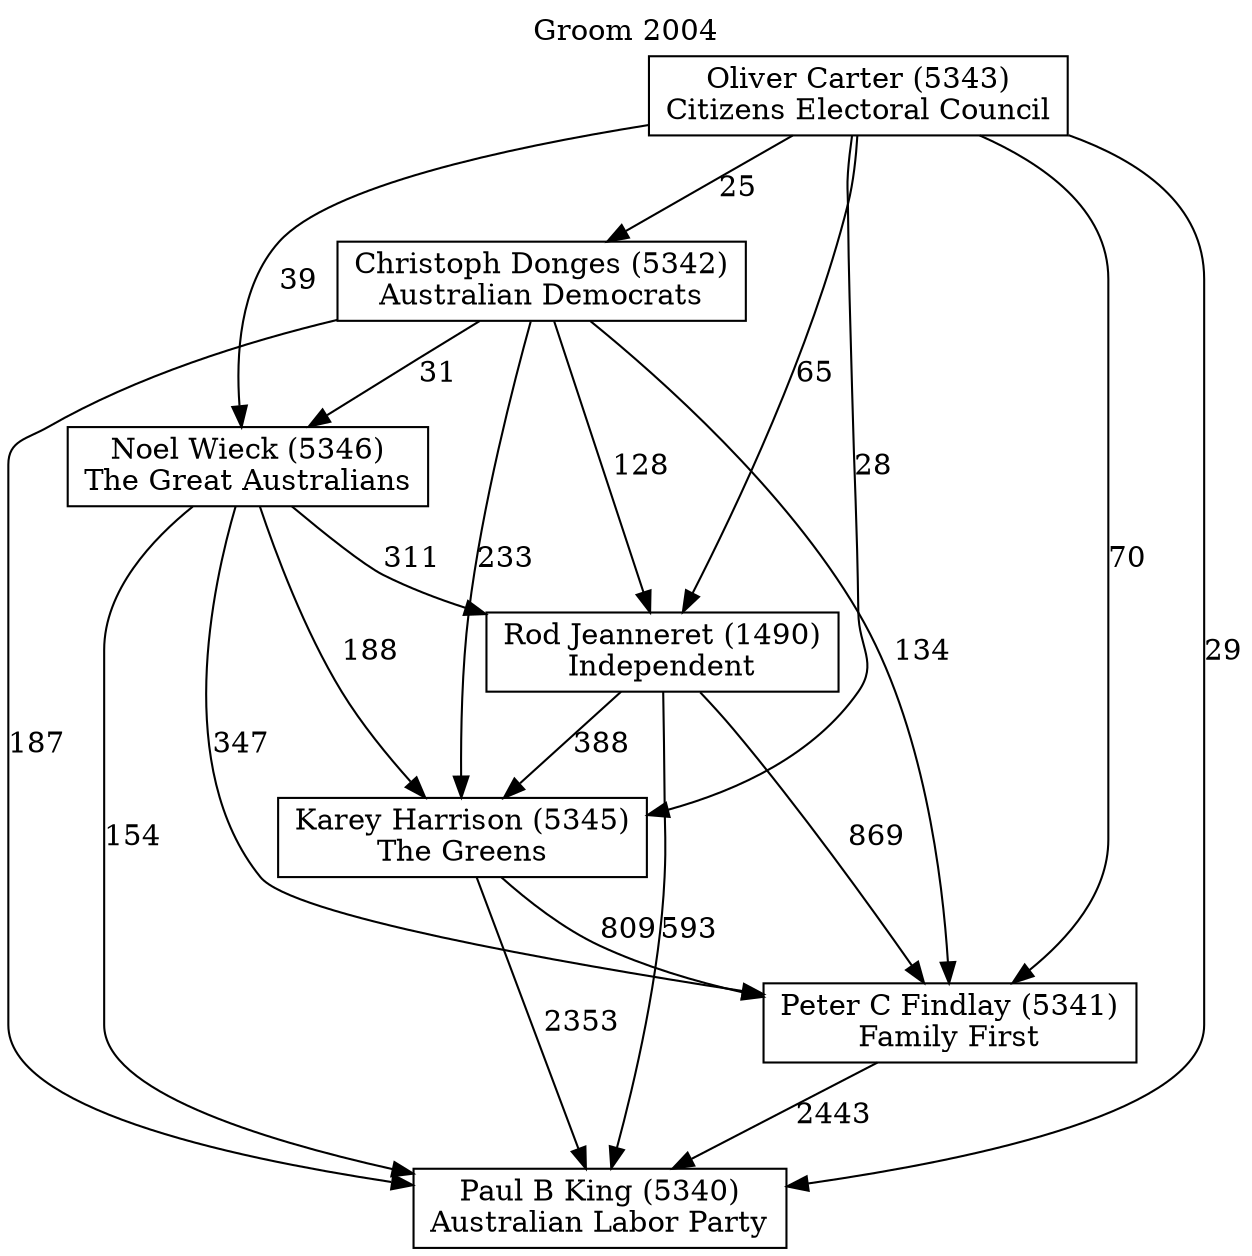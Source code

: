 // House preference flow
digraph "Paul B King (5340)_Groom_2004" {
	graph [label="Groom 2004" labelloc=t mclimit=10]
	node [shape=box]
	"Christoph Donges (5342)" [label="Christoph Donges (5342)
Australian Democrats"]
	"Karey Harrison (5345)" [label="Karey Harrison (5345)
The Greens"]
	"Noel Wieck (5346)" [label="Noel Wieck (5346)
The Great Australians"]
	"Oliver Carter (5343)" [label="Oliver Carter (5343)
Citizens Electoral Council"]
	"Paul B King (5340)" [label="Paul B King (5340)
Australian Labor Party"]
	"Peter C Findlay (5341)" [label="Peter C Findlay (5341)
Family First"]
	"Rod Jeanneret (1490)" [label="Rod Jeanneret (1490)
Independent"]
	"Christoph Donges (5342)" -> "Karey Harrison (5345)" [label=233]
	"Christoph Donges (5342)" -> "Noel Wieck (5346)" [label=31]
	"Christoph Donges (5342)" -> "Paul B King (5340)" [label=187]
	"Christoph Donges (5342)" -> "Peter C Findlay (5341)" [label=134]
	"Christoph Donges (5342)" -> "Rod Jeanneret (1490)" [label=128]
	"Karey Harrison (5345)" -> "Paul B King (5340)" [label=2353]
	"Karey Harrison (5345)" -> "Peter C Findlay (5341)" [label=809]
	"Noel Wieck (5346)" -> "Karey Harrison (5345)" [label=188]
	"Noel Wieck (5346)" -> "Paul B King (5340)" [label=154]
	"Noel Wieck (5346)" -> "Peter C Findlay (5341)" [label=347]
	"Noel Wieck (5346)" -> "Rod Jeanneret (1490)" [label=311]
	"Oliver Carter (5343)" -> "Christoph Donges (5342)" [label=25]
	"Oliver Carter (5343)" -> "Karey Harrison (5345)" [label=28]
	"Oliver Carter (5343)" -> "Noel Wieck (5346)" [label=39]
	"Oliver Carter (5343)" -> "Paul B King (5340)" [label=29]
	"Oliver Carter (5343)" -> "Peter C Findlay (5341)" [label=70]
	"Oliver Carter (5343)" -> "Rod Jeanneret (1490)" [label=65]
	"Peter C Findlay (5341)" -> "Paul B King (5340)" [label=2443]
	"Rod Jeanneret (1490)" -> "Karey Harrison (5345)" [label=388]
	"Rod Jeanneret (1490)" -> "Paul B King (5340)" [label=593]
	"Rod Jeanneret (1490)" -> "Peter C Findlay (5341)" [label=869]
}
